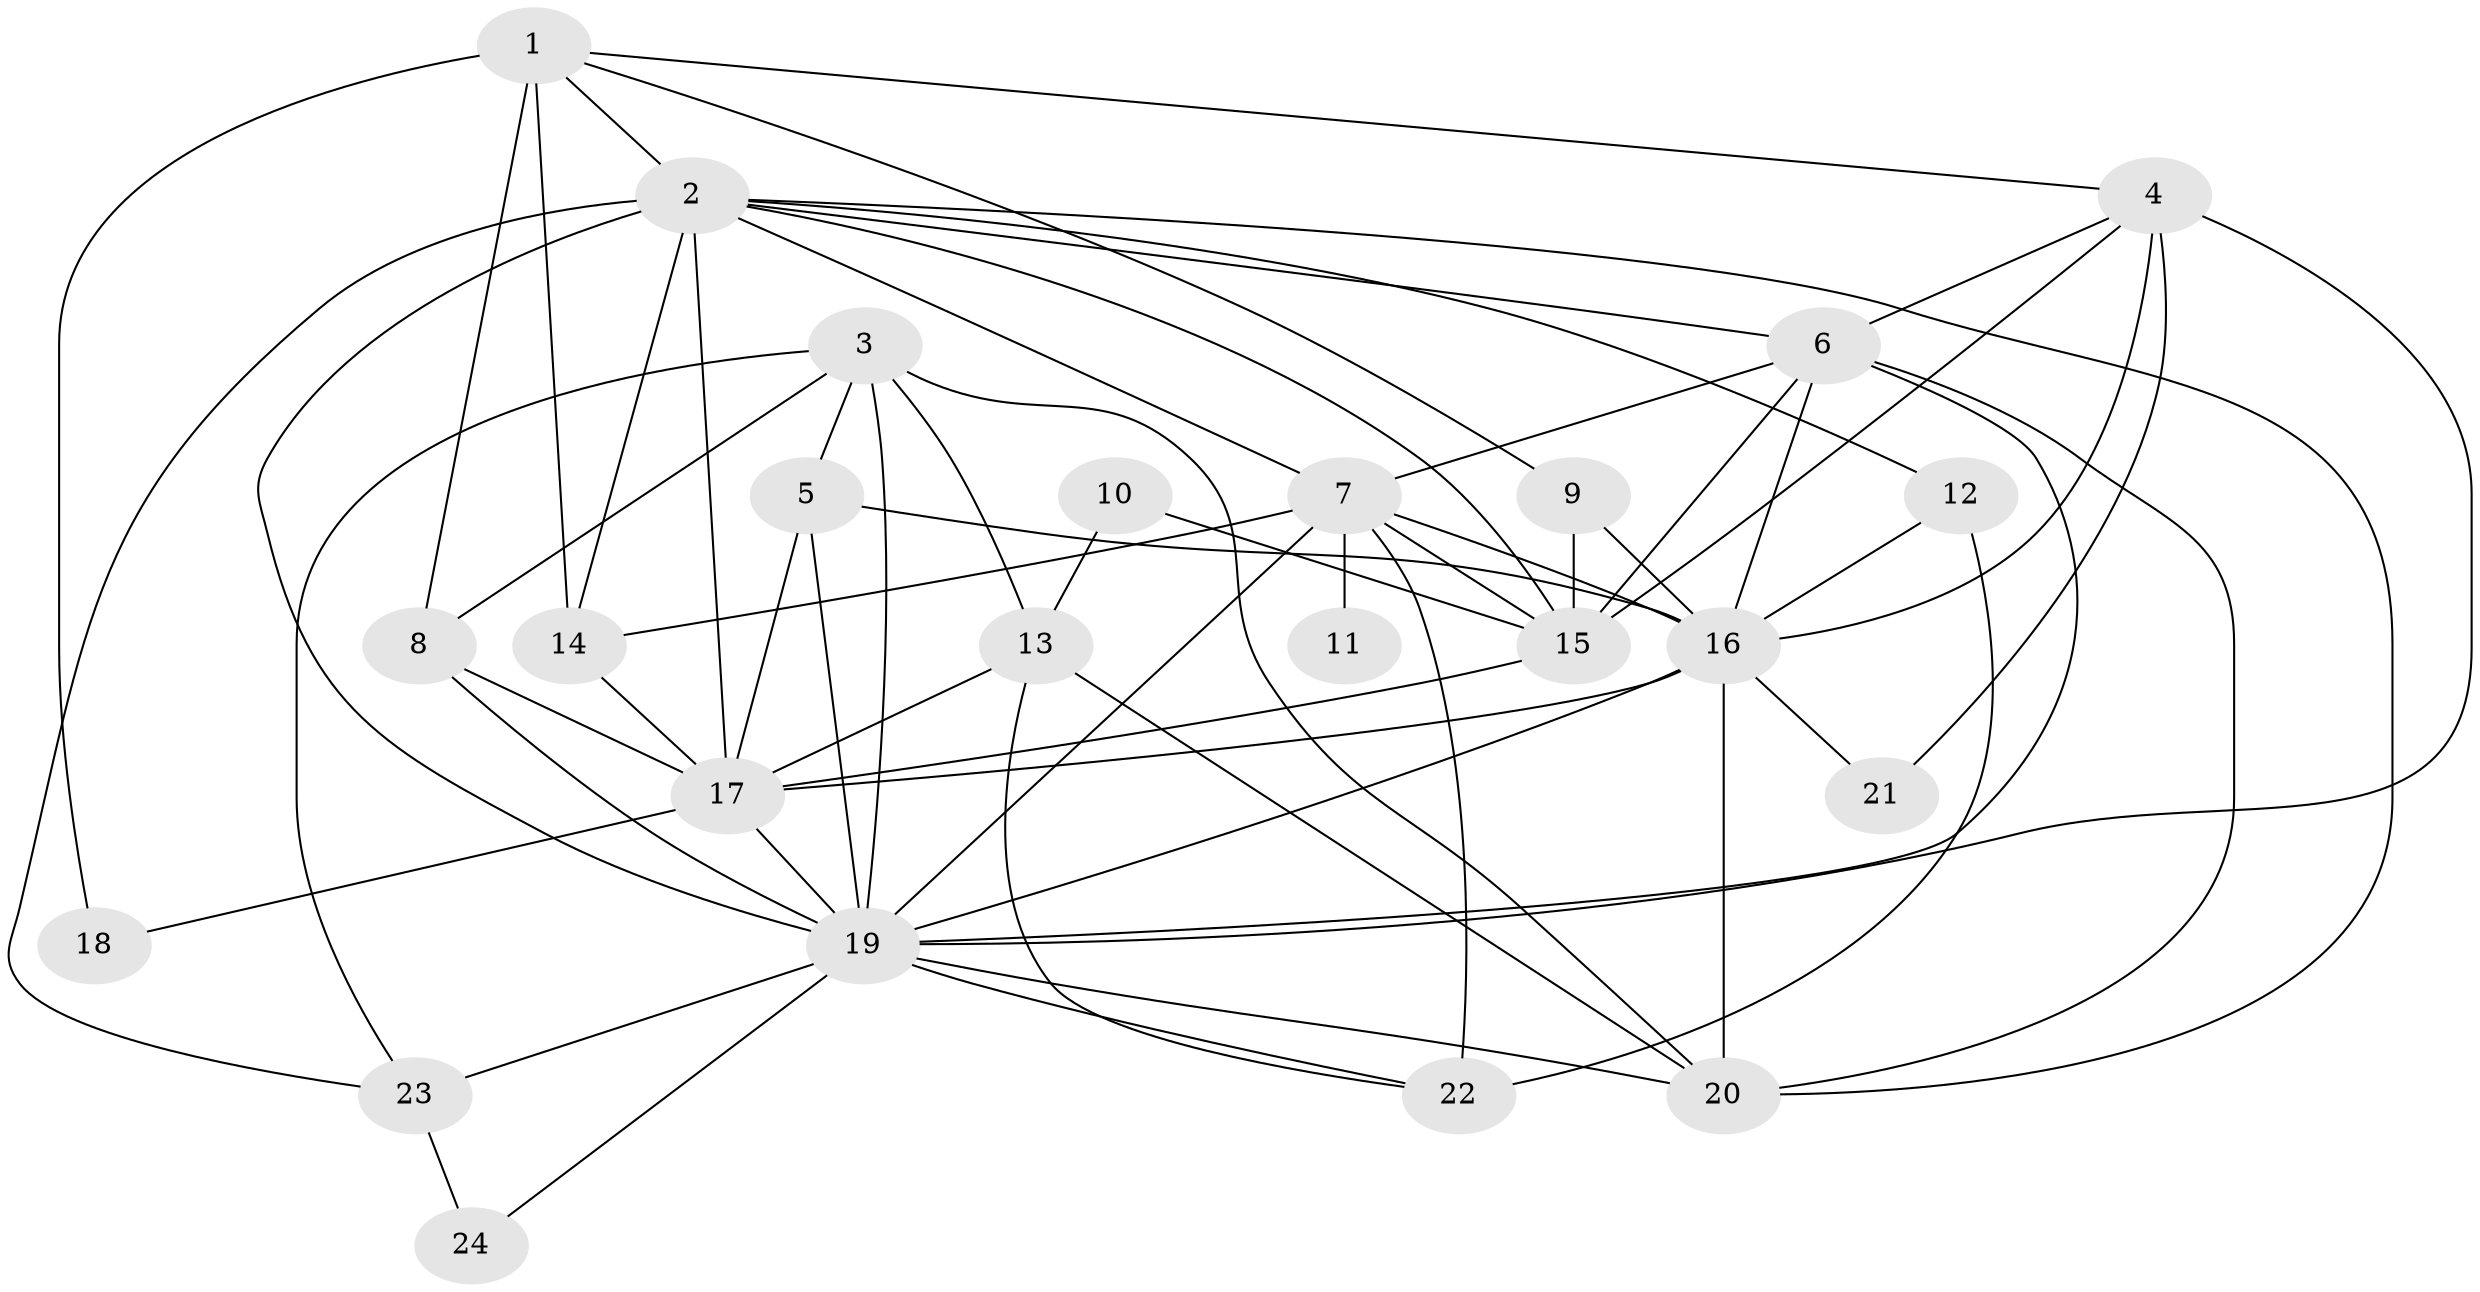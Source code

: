// original degree distribution, {3: 0.4166666666666667, 4: 0.21666666666666667, 5: 0.11666666666666667, 6: 0.05, 2: 0.08333333333333333, 8: 0.016666666666666666, 7: 0.1}
// Generated by graph-tools (version 1.1) at 2025/51/03/04/25 22:51:19]
// undirected, 24 vertices, 64 edges
graph export_dot {
  node [color=gray90,style=filled];
  1;
  2;
  3;
  4;
  5;
  6;
  7;
  8;
  9;
  10;
  11;
  12;
  13;
  14;
  15;
  16;
  17;
  18;
  19;
  20;
  21;
  22;
  23;
  24;
  1 -- 2 [weight=1.0];
  1 -- 4 [weight=1.0];
  1 -- 8 [weight=1.0];
  1 -- 9 [weight=1.0];
  1 -- 14 [weight=1.0];
  1 -- 18 [weight=2.0];
  2 -- 6 [weight=1.0];
  2 -- 7 [weight=1.0];
  2 -- 12 [weight=1.0];
  2 -- 14 [weight=1.0];
  2 -- 15 [weight=1.0];
  2 -- 17 [weight=2.0];
  2 -- 19 [weight=2.0];
  2 -- 20 [weight=1.0];
  2 -- 23 [weight=1.0];
  3 -- 5 [weight=1.0];
  3 -- 8 [weight=1.0];
  3 -- 13 [weight=1.0];
  3 -- 19 [weight=1.0];
  3 -- 20 [weight=1.0];
  3 -- 23 [weight=1.0];
  4 -- 6 [weight=1.0];
  4 -- 15 [weight=1.0];
  4 -- 16 [weight=2.0];
  4 -- 19 [weight=1.0];
  4 -- 21 [weight=2.0];
  5 -- 16 [weight=1.0];
  5 -- 17 [weight=1.0];
  5 -- 19 [weight=1.0];
  6 -- 7 [weight=1.0];
  6 -- 15 [weight=1.0];
  6 -- 16 [weight=1.0];
  6 -- 19 [weight=1.0];
  6 -- 20 [weight=2.0];
  7 -- 11 [weight=2.0];
  7 -- 14 [weight=2.0];
  7 -- 15 [weight=2.0];
  7 -- 16 [weight=2.0];
  7 -- 19 [weight=1.0];
  7 -- 22 [weight=2.0];
  8 -- 17 [weight=1.0];
  8 -- 19 [weight=1.0];
  9 -- 15 [weight=3.0];
  9 -- 16 [weight=1.0];
  10 -- 13 [weight=1.0];
  10 -- 15 [weight=1.0];
  12 -- 16 [weight=1.0];
  12 -- 22 [weight=1.0];
  13 -- 17 [weight=1.0];
  13 -- 20 [weight=1.0];
  13 -- 22 [weight=1.0];
  14 -- 17 [weight=1.0];
  15 -- 17 [weight=2.0];
  16 -- 17 [weight=2.0];
  16 -- 19 [weight=1.0];
  16 -- 20 [weight=1.0];
  16 -- 21 [weight=1.0];
  17 -- 18 [weight=1.0];
  17 -- 19 [weight=1.0];
  19 -- 20 [weight=1.0];
  19 -- 22 [weight=1.0];
  19 -- 23 [weight=1.0];
  19 -- 24 [weight=1.0];
  23 -- 24 [weight=1.0];
}
